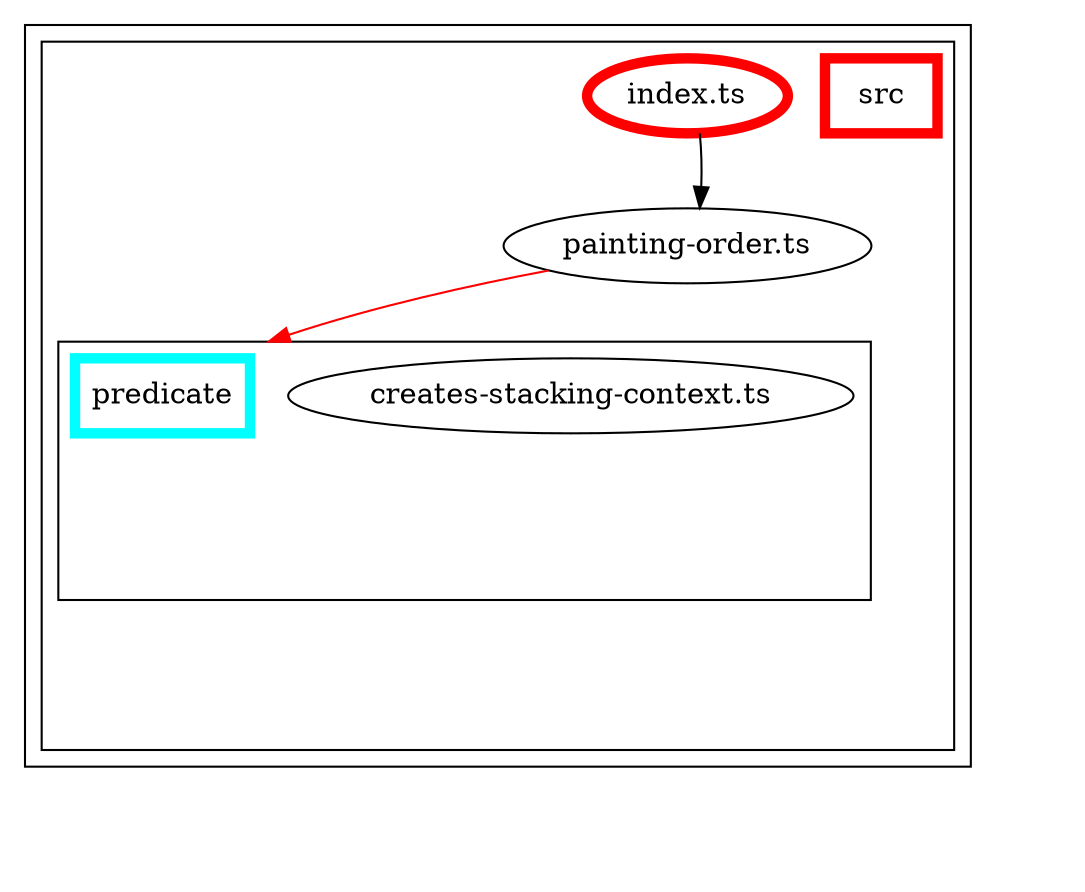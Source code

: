 digraph "dependency-graph-[object Object]" {
  compound = true;
  "dependency-graph-[object Object]" [
    style = "invis";
  ];
  "src/painting-order.ts";
  "src/predicate/creates-stacking-context.ts";
  "name_src/predicate";
  subgraph "cluster_src" {
    color = "#000000";
    label = "";
    "name_src" [
      penwidth = 5;
      shape = "rectangle";
      color = "#ff0000";
      label = "src";
    ];
    "exit_src" [
      style = "invis";
    ];
    subgraph "cluster_src" {
      color = "#000000";
      label = "";
      "name_src" [
        penwidth = 5;
        shape = "rectangle";
        color = "#ff0000";
        label = "src";
      ];
      "exit_src" [
        style = "invis";
      ];
      "src/index.ts" [
        label = "index.ts";
        color = "#ff0000";
        penwidth = 5;
      ];
      "src/painting-order.ts" [
        label = "painting-order.ts";
      ];
      subgraph "cluster_src/predicate" {
        color = "#000000";
        label = "";
        "name_src/predicate" [
          penwidth = 5;
          shape = "rectangle";
          color = "#00ffff";
          label = "predicate";
        ];
        "exit_src/predicate" [
          style = "invis";
        ];
        "src/predicate/creates-stacking-context.ts" [
          label = "creates-stacking-context.ts";
        ];
        "src/predicate/creates-stacking-context.ts" -> "exit_src/predicate" [
          style = "invis";
        ];
      }
      "src/index.ts" -> "exit_src" [
        style = "invis";
      ];
      "src/painting-order.ts" -> "exit_src" [
        style = "invis";
      ];
      "exit_src/predicate" -> "exit_src" [
        style = "invis";
      ];
    }
    "exit_src" -> "exit_src" [
      style = "invis";
    ];
    "exit_src" -> "exit_src" [
      style = "invis";
    ];
    "exit_src" -> "exit_src" [
      style = "invis";
    ];
  }
  "exit_src" -> "dependency-graph-[object Object]" [
    style = "invis";
  ];
  "src/index.ts" -> "src/painting-order.ts" [
    style = "invis";
  ];
  "src/index.ts" -> "src/painting-order.ts" [
    style = "solid";
    ltail = "cluster_src/index.ts";
    lhead = "cluster_src/painting-order.ts";
    color = "black";
  ];
  "src/painting-order.ts" -> "name_src/predicate" [
    style = "solid";
    ltail = "cluster_src/painting-order.ts";
    lhead = "cluster_src/predicate";
    color = "#ff0000";
  ];
}